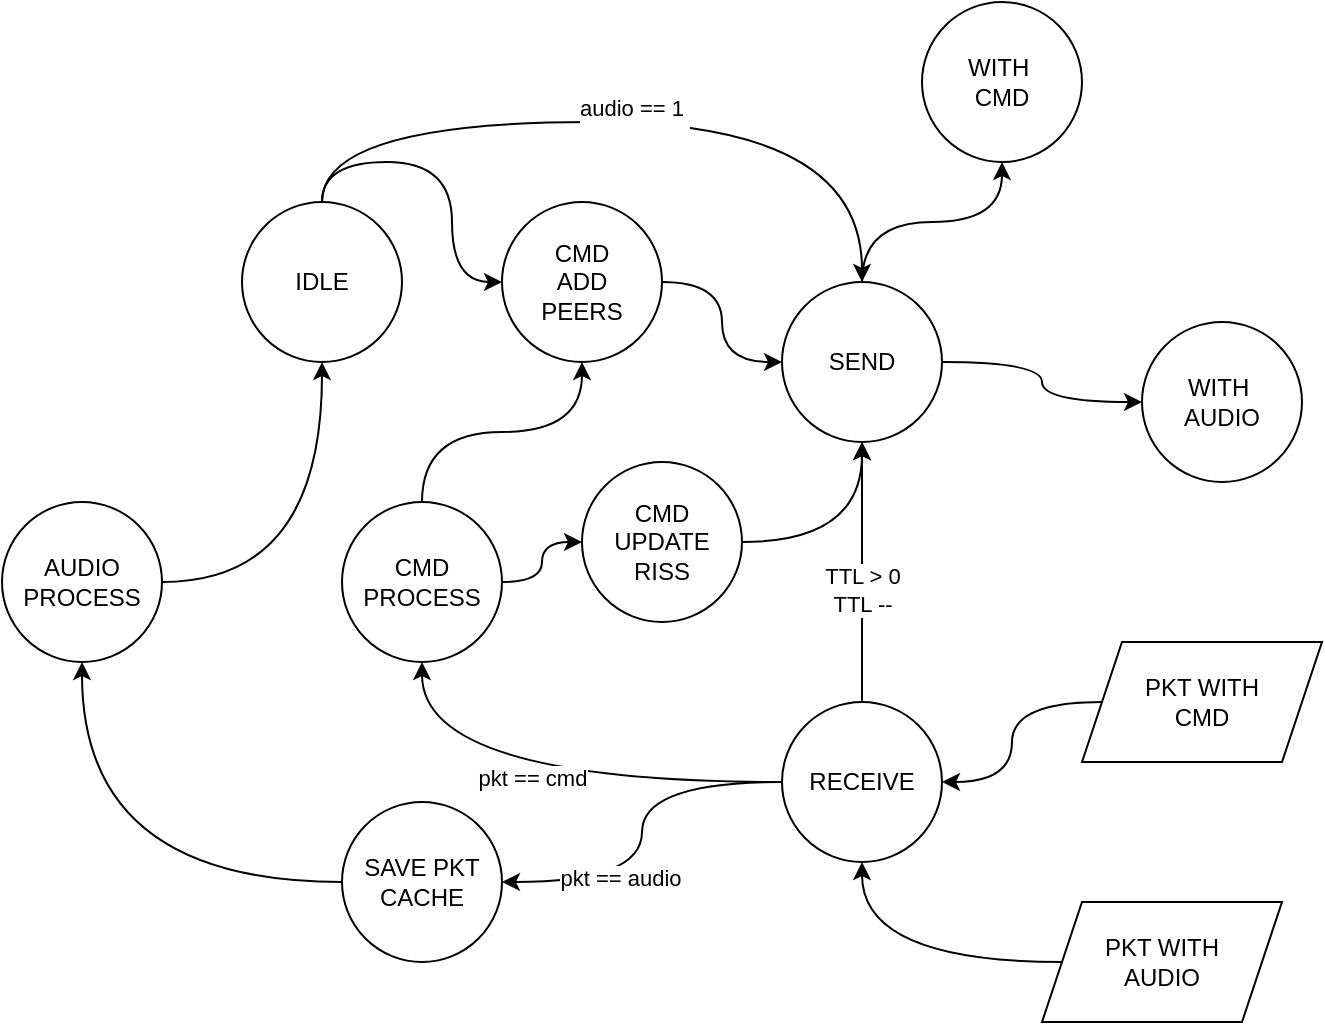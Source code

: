 <mxfile version="28.0.6">
  <diagram name="Trang-1" id="fadibdLOuYCRuZmL2nGL">
    <mxGraphModel dx="978" dy="527" grid="1" gridSize="10" guides="1" tooltips="1" connect="1" arrows="1" fold="1" page="1" pageScale="1" pageWidth="827" pageHeight="1169" math="0" shadow="0">
      <root>
        <mxCell id="0" />
        <mxCell id="1" parent="0" />
        <mxCell id="-idLRQojQy3SQB_aRtRk-32" style="edgeStyle=orthogonalEdgeStyle;rounded=0;orthogonalLoop=1;jettySize=auto;html=1;curved=1;" parent="1" source="-idLRQojQy3SQB_aRtRk-1" target="-idLRQojQy3SQB_aRtRk-2" edge="1">
          <mxGeometry relative="1" as="geometry">
            <Array as="points">
              <mxPoint x="270" y="150" />
              <mxPoint x="540" y="150" />
            </Array>
          </mxGeometry>
        </mxCell>
        <mxCell id="-idLRQojQy3SQB_aRtRk-33" value="audio == 1&amp;nbsp;&lt;div&gt;&lt;br&gt;&lt;/div&gt;" style="edgeLabel;html=1;align=center;verticalAlign=middle;resizable=0;points=[];" parent="-idLRQojQy3SQB_aRtRk-32" vertex="1" connectable="0">
          <mxGeometry x="0.004" relative="1" as="geometry">
            <mxPoint as="offset" />
          </mxGeometry>
        </mxCell>
        <mxCell id="-idLRQojQy3SQB_aRtRk-37" style="edgeStyle=orthogonalEdgeStyle;rounded=0;orthogonalLoop=1;jettySize=auto;html=1;entryX=0;entryY=0.5;entryDx=0;entryDy=0;curved=1;exitX=0.5;exitY=0;exitDx=0;exitDy=0;" parent="1" source="-idLRQojQy3SQB_aRtRk-1" target="-idLRQojQy3SQB_aRtRk-36" edge="1">
          <mxGeometry relative="1" as="geometry" />
        </mxCell>
        <mxCell id="-idLRQojQy3SQB_aRtRk-1" value="IDLE" style="ellipse;whiteSpace=wrap;html=1;" parent="1" vertex="1">
          <mxGeometry x="230" y="190" width="80" height="80" as="geometry" />
        </mxCell>
        <mxCell id="-idLRQojQy3SQB_aRtRk-4" value="" style="edgeStyle=orthogonalEdgeStyle;rounded=0;orthogonalLoop=1;jettySize=auto;html=1;elbow=vertical;curved=1;" parent="1" source="-idLRQojQy3SQB_aRtRk-2" target="-idLRQojQy3SQB_aRtRk-3" edge="1">
          <mxGeometry relative="1" as="geometry" />
        </mxCell>
        <mxCell id="-idLRQojQy3SQB_aRtRk-7" value="" style="edgeStyle=orthogonalEdgeStyle;rounded=0;orthogonalLoop=1;jettySize=auto;html=1;elbow=vertical;curved=1;" parent="1" source="-idLRQojQy3SQB_aRtRk-2" target="-idLRQojQy3SQB_aRtRk-6" edge="1">
          <mxGeometry relative="1" as="geometry" />
        </mxCell>
        <mxCell id="-idLRQojQy3SQB_aRtRk-2" value="SEND" style="ellipse;whiteSpace=wrap;html=1;" parent="1" vertex="1">
          <mxGeometry x="500" y="230" width="80" height="80" as="geometry" />
        </mxCell>
        <mxCell id="-idLRQojQy3SQB_aRtRk-3" value="WITH&amp;nbsp;&lt;div&gt;CMD&lt;/div&gt;" style="ellipse;whiteSpace=wrap;html=1;" parent="1" vertex="1">
          <mxGeometry x="570" y="90" width="80" height="80" as="geometry" />
        </mxCell>
        <mxCell id="-idLRQojQy3SQB_aRtRk-6" value="WITH&amp;nbsp;&lt;div&gt;AUDIO&lt;/div&gt;" style="ellipse;whiteSpace=wrap;html=1;" parent="1" vertex="1">
          <mxGeometry x="680" y="250" width="80" height="80" as="geometry" />
        </mxCell>
        <mxCell id="-idLRQojQy3SQB_aRtRk-17" style="edgeStyle=orthogonalEdgeStyle;rounded=0;orthogonalLoop=1;jettySize=auto;html=1;elbow=vertical;curved=1;" parent="1" source="-idLRQojQy3SQB_aRtRk-10" target="-idLRQojQy3SQB_aRtRk-2" edge="1">
          <mxGeometry relative="1" as="geometry" />
        </mxCell>
        <mxCell id="-idLRQojQy3SQB_aRtRk-18" value="TTL &amp;gt; 0&lt;div&gt;TTL --&lt;/div&gt;" style="edgeLabel;html=1;align=center;verticalAlign=middle;resizable=0;points=[];" parent="-idLRQojQy3SQB_aRtRk-17" vertex="1" connectable="0">
          <mxGeometry x="-0.132" relative="1" as="geometry">
            <mxPoint as="offset" />
          </mxGeometry>
        </mxCell>
        <mxCell id="-idLRQojQy3SQB_aRtRk-20" value="" style="edgeStyle=orthogonalEdgeStyle;rounded=0;orthogonalLoop=1;jettySize=auto;html=1;elbow=vertical;curved=1;" parent="1" source="-idLRQojQy3SQB_aRtRk-10" target="-idLRQojQy3SQB_aRtRk-22" edge="1">
          <mxGeometry relative="1" as="geometry" />
        </mxCell>
        <mxCell id="-idLRQojQy3SQB_aRtRk-29" value="pkt == audio" style="edgeLabel;html=1;align=center;verticalAlign=middle;resizable=0;points=[];" parent="-idLRQojQy3SQB_aRtRk-20" vertex="1" connectable="0">
          <mxGeometry x="0.38" y="-2" relative="1" as="geometry">
            <mxPoint as="offset" />
          </mxGeometry>
        </mxCell>
        <mxCell id="-idLRQojQy3SQB_aRtRk-26" value="" style="edgeStyle=orthogonalEdgeStyle;rounded=0;orthogonalLoop=1;jettySize=auto;html=1;elbow=vertical;curved=1;" parent="1" source="-idLRQojQy3SQB_aRtRk-10" target="-idLRQojQy3SQB_aRtRk-25" edge="1">
          <mxGeometry relative="1" as="geometry" />
        </mxCell>
        <mxCell id="-idLRQojQy3SQB_aRtRk-27" value="pkt == cmd" style="edgeLabel;html=1;align=center;verticalAlign=middle;resizable=0;points=[];" parent="-idLRQojQy3SQB_aRtRk-26" vertex="1" connectable="0">
          <mxGeometry x="0.041" y="-2" relative="1" as="geometry">
            <mxPoint as="offset" />
          </mxGeometry>
        </mxCell>
        <mxCell id="-idLRQojQy3SQB_aRtRk-10" value="RECEIVE" style="ellipse;whiteSpace=wrap;html=1;" parent="1" vertex="1">
          <mxGeometry x="500" y="440" width="80" height="80" as="geometry" />
        </mxCell>
        <mxCell id="-idLRQojQy3SQB_aRtRk-13" style="edgeStyle=orthogonalEdgeStyle;rounded=0;orthogonalLoop=1;jettySize=auto;html=1;elbow=vertical;curved=1;" parent="1" source="-idLRQojQy3SQB_aRtRk-11" target="-idLRQojQy3SQB_aRtRk-10" edge="1">
          <mxGeometry relative="1" as="geometry" />
        </mxCell>
        <mxCell id="-idLRQojQy3SQB_aRtRk-11" value="PKT WITH&lt;div&gt;CMD&lt;/div&gt;" style="shape=parallelogram;perimeter=parallelogramPerimeter;whiteSpace=wrap;html=1;fixedSize=1;" parent="1" vertex="1">
          <mxGeometry x="650" y="410" width="120" height="60" as="geometry" />
        </mxCell>
        <mxCell id="-idLRQojQy3SQB_aRtRk-14" style="edgeStyle=orthogonalEdgeStyle;rounded=0;orthogonalLoop=1;jettySize=auto;html=1;elbow=vertical;curved=1;" parent="1" source="-idLRQojQy3SQB_aRtRk-12" target="-idLRQojQy3SQB_aRtRk-10" edge="1">
          <mxGeometry relative="1" as="geometry" />
        </mxCell>
        <mxCell id="-idLRQojQy3SQB_aRtRk-12" value="PKT WITH&lt;div&gt;AUDIO&lt;/div&gt;" style="shape=parallelogram;perimeter=parallelogramPerimeter;whiteSpace=wrap;html=1;fixedSize=1;" parent="1" vertex="1">
          <mxGeometry x="630" y="540" width="120" height="60" as="geometry" />
        </mxCell>
        <mxCell id="-idLRQojQy3SQB_aRtRk-21" style="edgeStyle=orthogonalEdgeStyle;rounded=0;orthogonalLoop=1;jettySize=auto;html=1;elbow=vertical;curved=1;" parent="1" source="-idLRQojQy3SQB_aRtRk-19" target="-idLRQojQy3SQB_aRtRk-1" edge="1">
          <mxGeometry relative="1" as="geometry" />
        </mxCell>
        <mxCell id="-idLRQojQy3SQB_aRtRk-19" value="AUDIO&lt;div&gt;PROCESS&lt;/div&gt;" style="ellipse;whiteSpace=wrap;html=1;" parent="1" vertex="1">
          <mxGeometry x="110" y="340" width="80" height="80" as="geometry" />
        </mxCell>
        <mxCell id="-idLRQojQy3SQB_aRtRk-30" style="edgeStyle=orthogonalEdgeStyle;rounded=0;orthogonalLoop=1;jettySize=auto;html=1;curved=1;" parent="1" source="-idLRQojQy3SQB_aRtRk-22" target="-idLRQojQy3SQB_aRtRk-19" edge="1">
          <mxGeometry relative="1" as="geometry" />
        </mxCell>
        <mxCell id="-idLRQojQy3SQB_aRtRk-22" value="SAVE PKT&lt;div&gt;CACHE&lt;/div&gt;" style="ellipse;whiteSpace=wrap;html=1;" parent="1" vertex="1">
          <mxGeometry x="280" y="490" width="80" height="80" as="geometry" />
        </mxCell>
        <mxCell id="-idLRQojQy3SQB_aRtRk-39" style="edgeStyle=orthogonalEdgeStyle;rounded=0;orthogonalLoop=1;jettySize=auto;html=1;curved=1;" parent="1" source="-idLRQojQy3SQB_aRtRk-25" target="-idLRQojQy3SQB_aRtRk-36" edge="1">
          <mxGeometry relative="1" as="geometry">
            <mxPoint x="400" y="290" as="targetPoint" />
            <Array as="points" />
          </mxGeometry>
        </mxCell>
        <mxCell id="-idLRQojQy3SQB_aRtRk-42" value="" style="edgeStyle=orthogonalEdgeStyle;rounded=0;orthogonalLoop=1;jettySize=auto;html=1;curved=1;" parent="1" source="-idLRQojQy3SQB_aRtRk-25" target="-idLRQojQy3SQB_aRtRk-41" edge="1">
          <mxGeometry relative="1" as="geometry" />
        </mxCell>
        <mxCell id="-idLRQojQy3SQB_aRtRk-25" value="CMD&lt;div&gt;PROCESS&lt;/div&gt;" style="ellipse;whiteSpace=wrap;html=1;" parent="1" vertex="1">
          <mxGeometry x="280" y="340" width="80" height="80" as="geometry" />
        </mxCell>
        <mxCell id="-idLRQojQy3SQB_aRtRk-38" style="edgeStyle=orthogonalEdgeStyle;rounded=0;orthogonalLoop=1;jettySize=auto;html=1;curved=1;" parent="1" source="-idLRQojQy3SQB_aRtRk-36" target="-idLRQojQy3SQB_aRtRk-2" edge="1">
          <mxGeometry relative="1" as="geometry" />
        </mxCell>
        <mxCell id="-idLRQojQy3SQB_aRtRk-36" value="&lt;div&gt;CMD&lt;/div&gt;ADD&lt;div&gt;PEERS&lt;/div&gt;" style="ellipse;whiteSpace=wrap;html=1;" parent="1" vertex="1">
          <mxGeometry x="360" y="190" width="80" height="80" as="geometry" />
        </mxCell>
        <mxCell id="-idLRQojQy3SQB_aRtRk-43" style="edgeStyle=orthogonalEdgeStyle;rounded=0;orthogonalLoop=1;jettySize=auto;html=1;curved=1;" parent="1" source="-idLRQojQy3SQB_aRtRk-41" target="-idLRQojQy3SQB_aRtRk-2" edge="1">
          <mxGeometry relative="1" as="geometry" />
        </mxCell>
        <mxCell id="-idLRQojQy3SQB_aRtRk-41" value="CMD&lt;div&gt;UPDATE&lt;/div&gt;&lt;div&gt;RISS&lt;/div&gt;" style="ellipse;whiteSpace=wrap;html=1;" parent="1" vertex="1">
          <mxGeometry x="400" y="320" width="80" height="80" as="geometry" />
        </mxCell>
      </root>
    </mxGraphModel>
  </diagram>
</mxfile>
